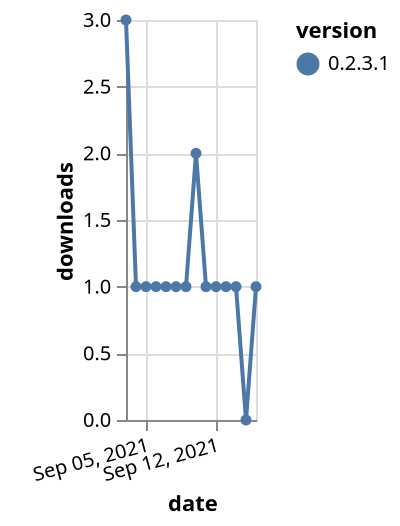 {"$schema": "https://vega.github.io/schema/vega-lite/v5.json", "description": "A simple bar chart with embedded data.", "data": {"values": [{"date": "2021-09-03", "total": 137, "delta": 3, "version": "0.2.3.1"}, {"date": "2021-09-04", "total": 138, "delta": 1, "version": "0.2.3.1"}, {"date": "2021-09-05", "total": 139, "delta": 1, "version": "0.2.3.1"}, {"date": "2021-09-06", "total": 140, "delta": 1, "version": "0.2.3.1"}, {"date": "2021-09-07", "total": 141, "delta": 1, "version": "0.2.3.1"}, {"date": "2021-09-08", "total": 142, "delta": 1, "version": "0.2.3.1"}, {"date": "2021-09-09", "total": 143, "delta": 1, "version": "0.2.3.1"}, {"date": "2021-09-10", "total": 145, "delta": 2, "version": "0.2.3.1"}, {"date": "2021-09-11", "total": 146, "delta": 1, "version": "0.2.3.1"}, {"date": "2021-09-12", "total": 147, "delta": 1, "version": "0.2.3.1"}, {"date": "2021-09-13", "total": 148, "delta": 1, "version": "0.2.3.1"}, {"date": "2021-09-14", "total": 149, "delta": 1, "version": "0.2.3.1"}, {"date": "2021-09-15", "total": 149, "delta": 0, "version": "0.2.3.1"}, {"date": "2021-09-16", "total": 150, "delta": 1, "version": "0.2.3.1"}]}, "width": "container", "mark": {"type": "line", "point": {"filled": true}}, "encoding": {"x": {"field": "date", "type": "temporal", "timeUnit": "yearmonthdate", "title": "date", "axis": {"labelAngle": -15}}, "y": {"field": "delta", "type": "quantitative", "title": "downloads"}, "color": {"field": "version", "type": "nominal"}, "tooltip": {"field": "delta"}}}
